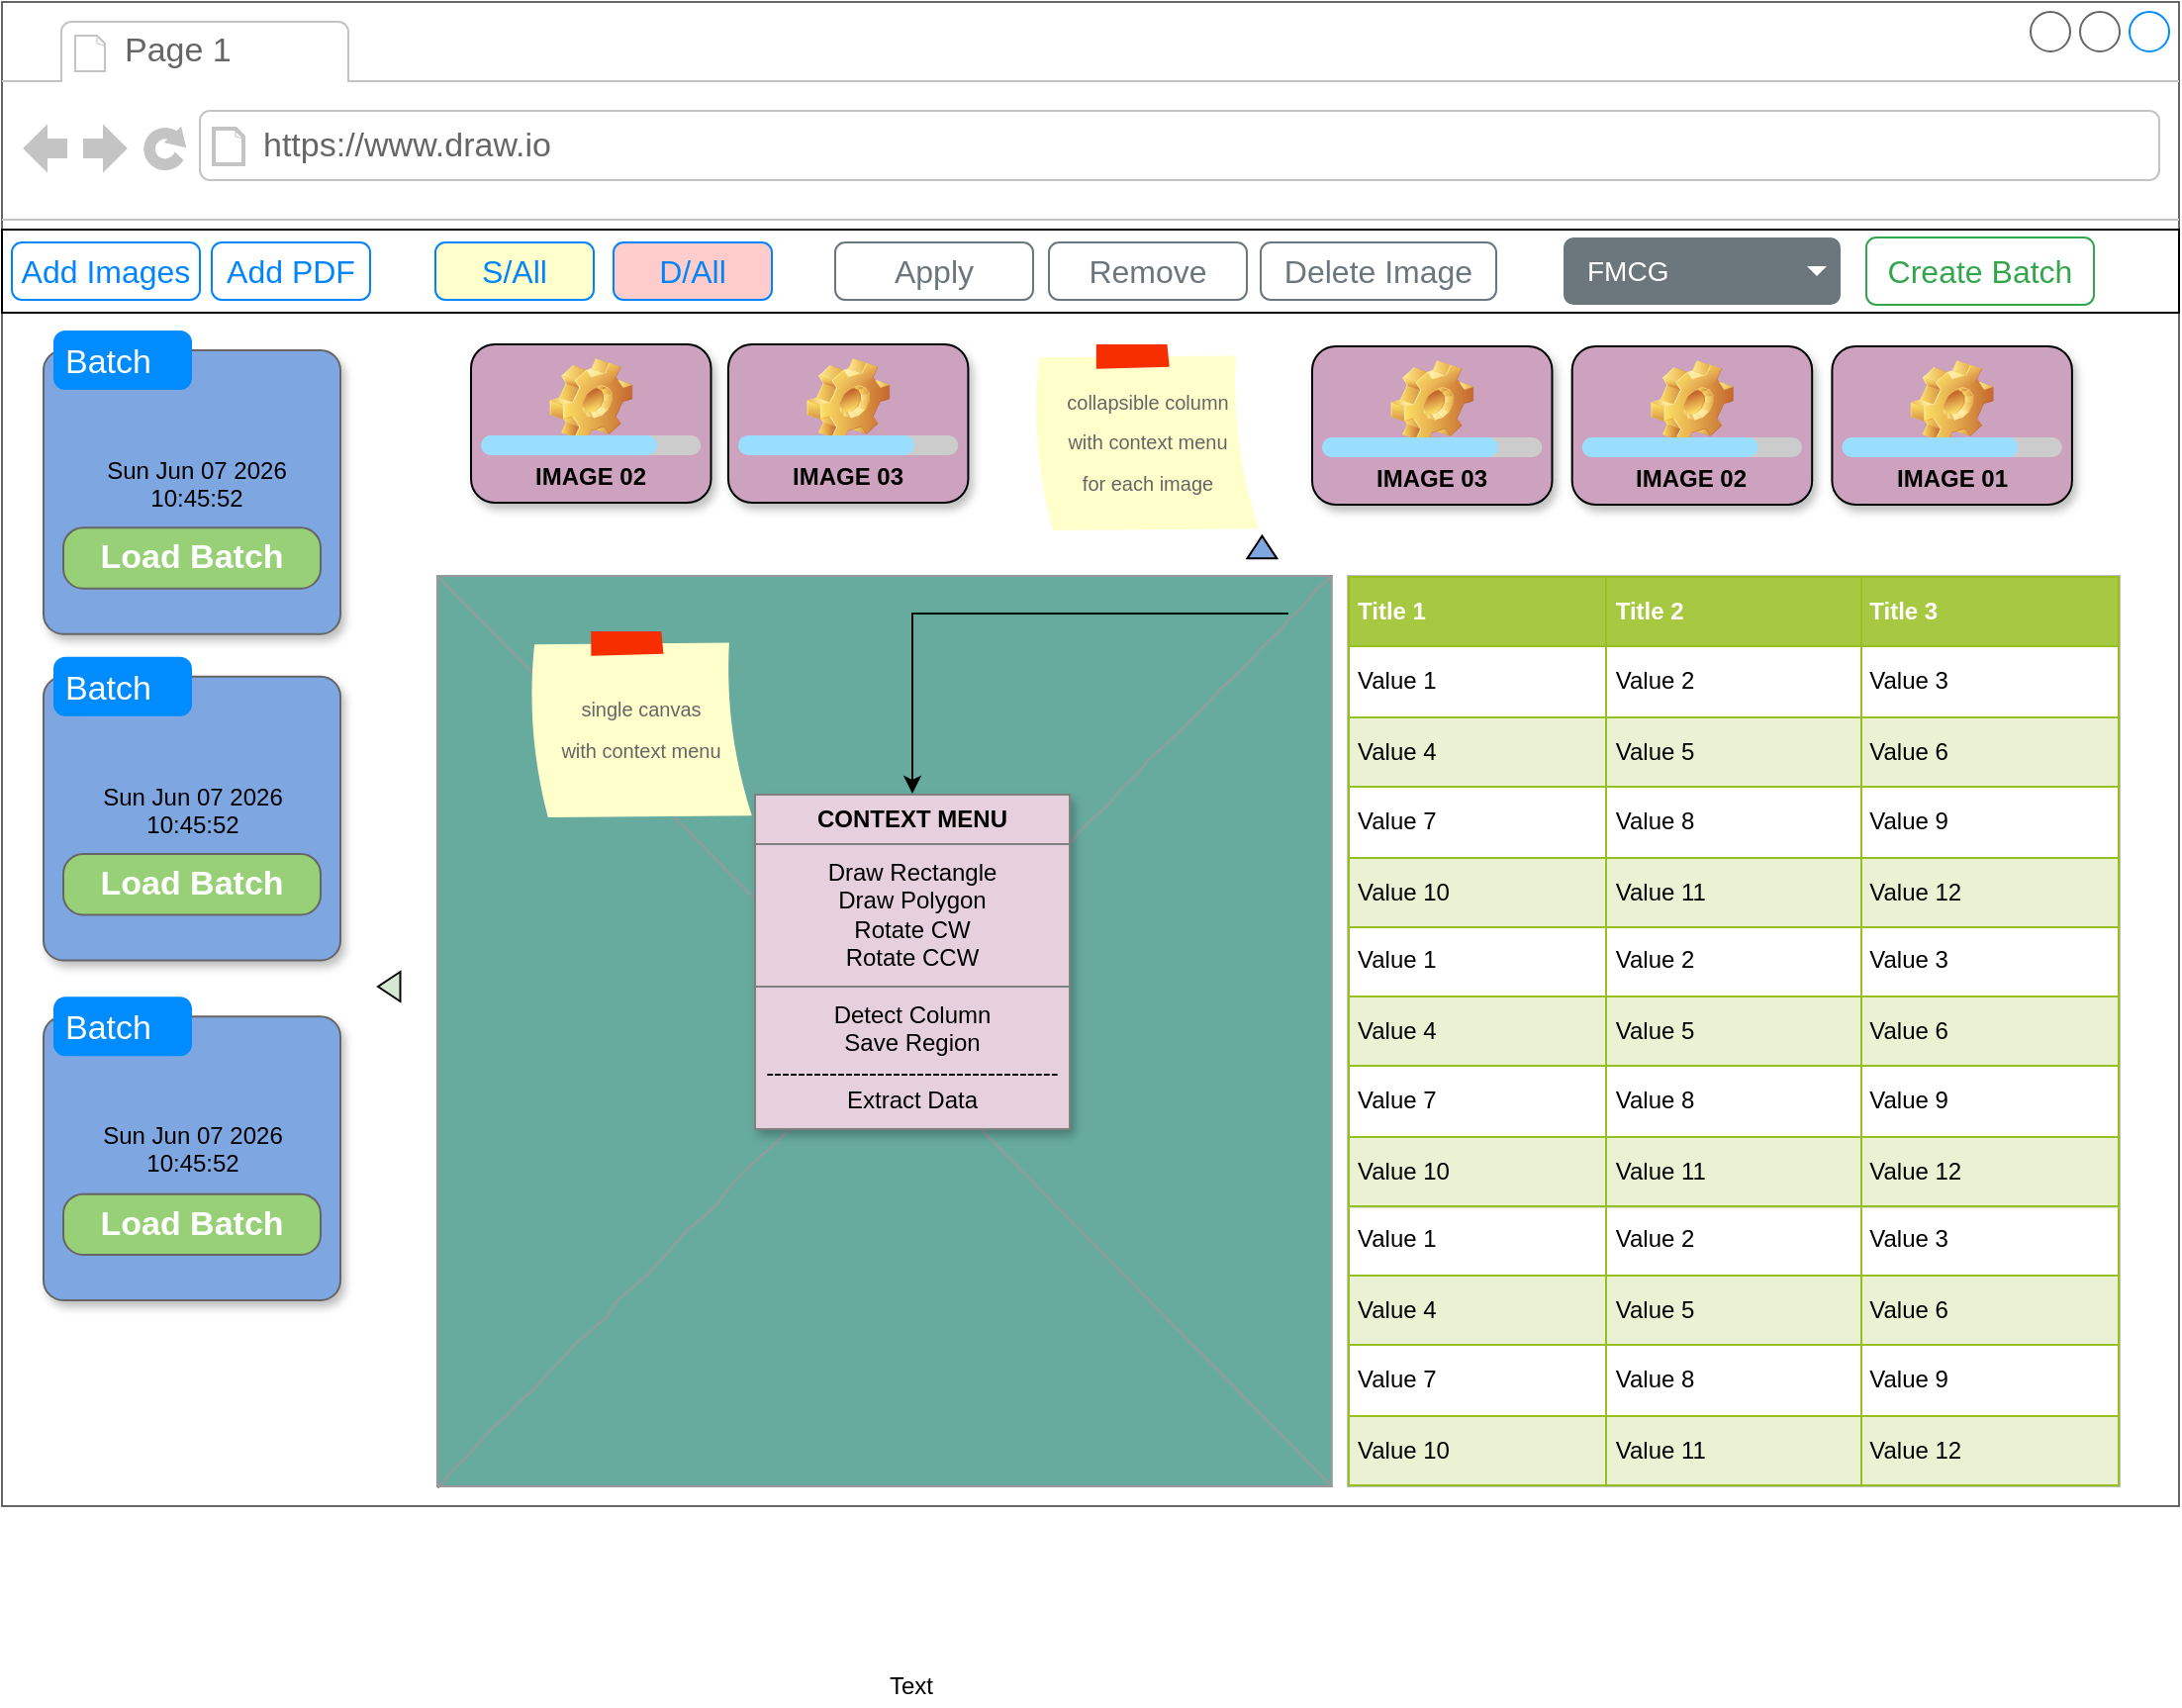 <mxfile version="13.3.4" type="github"><diagram id="sKMlEfHuDP_0KX-vgpeJ" name="Page-1"><mxGraphModel dx="1149" dy="657" grid="0" gridSize="10" guides="1" tooltips="1" connect="1" arrows="1" fold="1" page="1" pageScale="1" pageWidth="827" pageHeight="1169" math="0" shadow="0"><root><mxCell id="0"/><mxCell id="1" parent="0"/><mxCell id="oWsVtcQxri7pGWT-J-S9-1" value="" style="strokeWidth=1;shadow=0;dashed=0;align=center;html=1;shape=mxgraph.mockup.containers.browserWindow;rSize=0;strokeColor=#666666;strokeColor2=#008cff;strokeColor3=#c4c4c4;mainText=,;recursiveResize=0;fillColor=none;" vertex="1" parent="1"><mxGeometry width="1100" height="760" as="geometry"/></mxCell><mxCell id="oWsVtcQxri7pGWT-J-S9-2" value="Page 1" style="strokeWidth=1;shadow=0;dashed=0;align=center;html=1;shape=mxgraph.mockup.containers.anchor;fontSize=17;fontColor=#666666;align=left;" vertex="1" parent="oWsVtcQxri7pGWT-J-S9-1"><mxGeometry x="60" y="12" width="110" height="26" as="geometry"/></mxCell><mxCell id="oWsVtcQxri7pGWT-J-S9-3" value="https://www.draw.io" style="strokeWidth=1;shadow=0;dashed=0;align=center;html=1;shape=mxgraph.mockup.containers.anchor;rSize=0;fontSize=17;fontColor=#666666;align=left;" vertex="1" parent="oWsVtcQxri7pGWT-J-S9-1"><mxGeometry x="130" y="60" width="250" height="26" as="geometry"/></mxCell><mxCell id="oWsVtcQxri7pGWT-J-S9-13" value="" style="triangle;whiteSpace=wrap;html=1;rotation=-180;fillColor=#D5E8D4;" vertex="1" parent="oWsVtcQxri7pGWT-J-S9-1"><mxGeometry x="190" y="490" width="11.25" height="15" as="geometry"/></mxCell><mxCell id="oWsVtcQxri7pGWT-J-S9-8" value="" style="triangle;whiteSpace=wrap;html=1;rotation=-90;fillColor=#7EA6E0;" vertex="1" parent="oWsVtcQxri7pGWT-J-S9-1"><mxGeometry x="631.003" y="268" width="11.367" height="15" as="geometry"/></mxCell><mxCell id="oWsVtcQxri7pGWT-J-S9-55" value="" style="rounded=0;whiteSpace=wrap;html=1;fillColor=#FFFFFF;" vertex="1" parent="oWsVtcQxri7pGWT-J-S9-1"><mxGeometry y="115" width="1100" height="42" as="geometry"/></mxCell><mxCell id="oWsVtcQxri7pGWT-J-S9-56" value="" style="group" vertex="1" connectable="0" parent="oWsVtcQxri7pGWT-J-S9-1"><mxGeometry x="237" y="173" width="808.947" height="95" as="geometry"/></mxCell><mxCell id="oWsVtcQxri7pGWT-J-S9-37" value="" style="group" vertex="1" connectable="0" parent="oWsVtcQxri7pGWT-J-S9-56"><mxGeometry width="121.248" height="80" as="geometry"/></mxCell><mxCell id="oWsVtcQxri7pGWT-J-S9-5" value="IMAGE 02" style="label;whiteSpace=wrap;html=1;align=center;verticalAlign=bottom;spacingLeft=0;spacingBottom=4;imageAlign=center;imageVerticalAlign=top;image=img/clipart/Gear_128x128.png;fillColor=#CDA2BE;shadow=1;" vertex="1" parent="oWsVtcQxri7pGWT-J-S9-37"><mxGeometry width="121.248" height="80" as="geometry"/></mxCell><mxCell id="oWsVtcQxri7pGWT-J-S9-10" value="" style="verticalLabelPosition=bottom;shadow=0;dashed=0;align=center;html=1;verticalAlign=top;strokeWidth=1;shape=mxgraph.mockup.misc.progressBar;fillColor=#cccccc;strokeColor=none;fillColor2=#99ddff;barPos=80;" vertex="1" parent="oWsVtcQxri7pGWT-J-S9-37"><mxGeometry x="5.052" y="41" width="111.144" height="20" as="geometry"/></mxCell><mxCell id="oWsVtcQxri7pGWT-J-S9-36" value="" style="group" vertex="1" connectable="0" parent="oWsVtcQxri7pGWT-J-S9-56"><mxGeometry x="129.958" width="121.248" height="80" as="geometry"/></mxCell><mxCell id="oWsVtcQxri7pGWT-J-S9-6" value="IMAGE 03" style="label;whiteSpace=wrap;html=1;align=center;verticalAlign=bottom;spacingLeft=0;spacingBottom=4;imageAlign=center;imageVerticalAlign=top;image=img/clipart/Gear_128x128.png;fillColor=#CDA2BE;shadow=1;" vertex="1" parent="oWsVtcQxri7pGWT-J-S9-36"><mxGeometry width="121.248" height="80" as="geometry"/></mxCell><mxCell id="oWsVtcQxri7pGWT-J-S9-11" value="" style="verticalLabelPosition=bottom;shadow=0;dashed=0;align=center;html=1;verticalAlign=top;strokeWidth=1;shape=mxgraph.mockup.misc.progressBar;fillColor=#cccccc;strokeColor=none;fillColor2=#99ddff;barPos=80;" vertex="1" parent="oWsVtcQxri7pGWT-J-S9-36"><mxGeometry x="5.052" y="41" width="111.144" height="20" as="geometry"/></mxCell><mxCell id="oWsVtcQxri7pGWT-J-S9-7" value="&lt;font style=&quot;font-size: 10px&quot;&gt;collapsible column&lt;br&gt;with context menu&lt;br&gt;for each image&lt;br&gt;&lt;/font&gt;" style="strokeWidth=1;shadow=0;dashed=0;align=center;html=1;shape=mxgraph.mockup.text.stickyNote2;fontColor=#666666;mainText=;fontSize=17;whiteSpace=wrap;fillColor=#ffffcc;strokeColor=#F62E00;gradientColor=none;" vertex="1" parent="oWsVtcQxri7pGWT-J-S9-56"><mxGeometry x="283.539" width="115.57" height="95" as="geometry"/></mxCell><mxCell id="oWsVtcQxri7pGWT-J-S9-39" value="" style="group" vertex="1" connectable="0" parent="oWsVtcQxri7pGWT-J-S9-56"><mxGeometry x="424.995" y="1" width="121.248" height="80" as="geometry"/></mxCell><mxCell id="oWsVtcQxri7pGWT-J-S9-40" value="IMAGE 03" style="label;whiteSpace=wrap;html=1;align=center;verticalAlign=bottom;spacingLeft=0;spacingBottom=4;imageAlign=center;imageVerticalAlign=top;image=img/clipart/Gear_128x128.png;fillColor=#CDA2BE;shadow=1;" vertex="1" parent="oWsVtcQxri7pGWT-J-S9-39"><mxGeometry width="121.248" height="80" as="geometry"/></mxCell><mxCell id="oWsVtcQxri7pGWT-J-S9-41" value="" style="verticalLabelPosition=bottom;shadow=0;dashed=0;align=center;html=1;verticalAlign=top;strokeWidth=1;shape=mxgraph.mockup.misc.progressBar;fillColor=#cccccc;strokeColor=none;fillColor2=#99ddff;barPos=80;" vertex="1" parent="oWsVtcQxri7pGWT-J-S9-39"><mxGeometry x="5.052" y="41" width="111.144" height="20" as="geometry"/></mxCell><mxCell id="oWsVtcQxri7pGWT-J-S9-42" value="" style="group" vertex="1" connectable="0" parent="oWsVtcQxri7pGWT-J-S9-56"><mxGeometry x="556.347" y="1" width="121.248" height="80" as="geometry"/></mxCell><mxCell id="oWsVtcQxri7pGWT-J-S9-43" value="IMAGE 02" style="label;whiteSpace=wrap;html=1;align=center;verticalAlign=bottom;spacingLeft=0;spacingBottom=4;imageAlign=center;imageVerticalAlign=top;image=img/clipart/Gear_128x128.png;fillColor=#CDA2BE;shadow=1;" vertex="1" parent="oWsVtcQxri7pGWT-J-S9-42"><mxGeometry width="121.248" height="80" as="geometry"/></mxCell><mxCell id="oWsVtcQxri7pGWT-J-S9-44" value="" style="verticalLabelPosition=bottom;shadow=0;dashed=0;align=center;html=1;verticalAlign=top;strokeWidth=1;shape=mxgraph.mockup.misc.progressBar;fillColor=#cccccc;strokeColor=none;fillColor2=#99ddff;barPos=80;" vertex="1" parent="oWsVtcQxri7pGWT-J-S9-42"><mxGeometry x="5.052" y="41" width="111.144" height="20" as="geometry"/></mxCell><mxCell id="oWsVtcQxri7pGWT-J-S9-45" value="" style="group" vertex="1" connectable="0" parent="oWsVtcQxri7pGWT-J-S9-56"><mxGeometry x="687.699" y="1" width="121.248" height="80" as="geometry"/></mxCell><mxCell id="oWsVtcQxri7pGWT-J-S9-46" value="IMAGE 01" style="label;whiteSpace=wrap;html=1;align=center;verticalAlign=bottom;spacingLeft=0;spacingBottom=4;imageAlign=center;imageVerticalAlign=top;image=img/clipart/Gear_128x128.png;fillColor=#CDA2BE;shadow=1;" vertex="1" parent="oWsVtcQxri7pGWT-J-S9-45"><mxGeometry width="121.248" height="80" as="geometry"/></mxCell><mxCell id="oWsVtcQxri7pGWT-J-S9-47" value="" style="verticalLabelPosition=bottom;shadow=0;dashed=0;align=center;html=1;verticalAlign=top;strokeWidth=1;shape=mxgraph.mockup.misc.progressBar;fillColor=#cccccc;strokeColor=none;fillColor2=#99ddff;barPos=80;" vertex="1" parent="oWsVtcQxri7pGWT-J-S9-45"><mxGeometry x="5.052" y="41" width="111.144" height="20" as="geometry"/></mxCell><mxCell id="oWsVtcQxri7pGWT-J-S9-57" value="Add Images" style="html=1;shadow=0;dashed=0;shape=mxgraph.bootstrap.rrect;rSize=5;strokeColor=#0085FC;strokeWidth=1;fillColor=none;fontColor=#0085FC;whiteSpace=wrap;align=center;verticalAlign=middle;spacingLeft=0;fontStyle=0;fontSize=16;spacing=5;" vertex="1" parent="oWsVtcQxri7pGWT-J-S9-1"><mxGeometry x="5" y="121.5" width="95" height="29" as="geometry"/></mxCell><mxCell id="oWsVtcQxri7pGWT-J-S9-58" value="Add PDF" style="html=1;shadow=0;dashed=0;shape=mxgraph.bootstrap.rrect;rSize=5;strokeColor=#0085FC;strokeWidth=1;fillColor=none;fontColor=#0085FC;whiteSpace=wrap;align=center;verticalAlign=middle;spacingLeft=0;fontStyle=0;fontSize=16;spacing=5;" vertex="1" parent="oWsVtcQxri7pGWT-J-S9-1"><mxGeometry x="106" y="121.5" width="80" height="29" as="geometry"/></mxCell><mxCell id="oWsVtcQxri7pGWT-J-S9-59" value="S/All" style="html=1;shadow=0;dashed=0;shape=mxgraph.bootstrap.rrect;rSize=5;strokeColor=#0085FC;strokeWidth=1;fillColor=#FFFFCC;fontColor=#0085FC;whiteSpace=wrap;align=center;verticalAlign=middle;spacingLeft=0;fontStyle=0;fontSize=16;spacing=5;" vertex="1" parent="oWsVtcQxri7pGWT-J-S9-1"><mxGeometry x="219" y="121.5" width="80" height="29" as="geometry"/></mxCell><mxCell id="oWsVtcQxri7pGWT-J-S9-61" value="Create Batch" style="html=1;shadow=0;dashed=0;shape=mxgraph.bootstrap.rrect;rSize=5;strokeColor=#33A64C;strokeWidth=1;fillColor=none;fontColor=#33A64C;whiteSpace=wrap;align=center;verticalAlign=middle;spacingLeft=0;fontStyle=0;fontSize=16;spacing=5;" vertex="1" parent="oWsVtcQxri7pGWT-J-S9-1"><mxGeometry x="942" y="119" width="115" height="34" as="geometry"/></mxCell><mxCell id="oWsVtcQxri7pGWT-J-S9-62" value="D/All" style="html=1;shadow=0;dashed=0;shape=mxgraph.bootstrap.rrect;rSize=5;strokeColor=#0085FC;strokeWidth=1;fillColor=#FFCCCC;fontColor=#0085FC;whiteSpace=wrap;align=center;verticalAlign=middle;spacingLeft=0;fontStyle=0;fontSize=16;spacing=5;" vertex="1" parent="oWsVtcQxri7pGWT-J-S9-1"><mxGeometry x="309" y="121.5" width="80" height="29" as="geometry"/></mxCell><mxCell id="oWsVtcQxri7pGWT-J-S9-66" value="FMCG" style="html=1;shadow=0;dashed=0;shape=mxgraph.bootstrap.rrect;rSize=5;strokeColor=none;strokeWidth=1;fillColor=#6C767D;fontColor=#ffffff;whiteSpace=wrap;align=left;verticalAlign=middle;fontStyle=0;fontSize=14;spacingLeft=10;" vertex="1" parent="oWsVtcQxri7pGWT-J-S9-1"><mxGeometry x="789" y="119" width="140" height="34" as="geometry"/></mxCell><mxCell id="oWsVtcQxri7pGWT-J-S9-67" value="" style="shape=triangle;direction=south;fillColor=#ffffff;strokeColor=none;perimeter=none;" vertex="1" parent="oWsVtcQxri7pGWT-J-S9-66"><mxGeometry x="1" y="0.5" width="10" height="5" relative="1" as="geometry"><mxPoint x="-17" y="-2.5" as="offset"/></mxGeometry></mxCell><mxCell id="oWsVtcQxri7pGWT-J-S9-72" value="Apply" style="html=1;shadow=0;dashed=0;shape=mxgraph.bootstrap.rrect;rSize=5;strokeColor=#6C767D;strokeWidth=1;fillColor=none;fontColor=#6C767D;whiteSpace=wrap;align=center;verticalAlign=middle;spacingLeft=0;fontStyle=0;fontSize=16;spacing=5;" vertex="1" parent="oWsVtcQxri7pGWT-J-S9-1"><mxGeometry x="421" y="121.5" width="100" height="29" as="geometry"/></mxCell><mxCell id="oWsVtcQxri7pGWT-J-S9-73" value="Remove" style="html=1;shadow=0;dashed=0;shape=mxgraph.bootstrap.rrect;rSize=5;strokeColor=#6C767D;strokeWidth=1;fillColor=none;fontColor=#6C767D;whiteSpace=wrap;align=center;verticalAlign=middle;spacingLeft=0;fontStyle=0;fontSize=16;spacing=5;" vertex="1" parent="oWsVtcQxri7pGWT-J-S9-1"><mxGeometry x="529" y="121.5" width="100" height="29" as="geometry"/></mxCell><mxCell id="oWsVtcQxri7pGWT-J-S9-74" value="Delete Image" style="html=1;shadow=0;dashed=0;shape=mxgraph.bootstrap.rrect;rSize=5;strokeColor=#6C767D;strokeWidth=1;fillColor=none;fontColor=#6C767D;whiteSpace=wrap;align=center;verticalAlign=middle;spacingLeft=0;fontStyle=0;fontSize=16;spacing=5;" vertex="1" parent="oWsVtcQxri7pGWT-J-S9-1"><mxGeometry x="636" y="121.5" width="119" height="29" as="geometry"/></mxCell><mxCell id="oWsVtcQxri7pGWT-J-S9-12" value="" style="verticalLabelPosition=bottom;shadow=0;dashed=0;align=center;html=1;verticalAlign=top;strokeWidth=1;shape=mxgraph.mockup.graphics.simpleIcon;strokeColor=#999999;rounded=0;labelBackgroundColor=none;fontFamily=Verdana;fontSize=14;fontColor=#000000;comic=1;fillColor=#67AB9F;gradientColor=none;" vertex="1" parent="1"><mxGeometry x="220" y="290" width="451.89" height="460" as="geometry"/></mxCell><mxCell id="oWsVtcQxri7pGWT-J-S9-14" value="&lt;table border=&quot;1&quot; width=&quot;100%&quot; cellpadding=&quot;4&quot; style=&quot;width: 100% ; height: 100% ; border-collapse: collapse&quot;&gt;&lt;tbody&gt;&lt;tr&gt;&lt;th align=&quot;center&quot;&gt;&lt;b&gt;CONTEXT MENU&lt;/b&gt;&lt;/th&gt;&lt;/tr&gt;&lt;tr&gt;&lt;td align=&quot;center&quot;&gt;Draw Rectangle&lt;br&gt;Draw Polygon&lt;br&gt;Rotate CW&lt;br&gt;Rotate CCW&lt;/td&gt;&lt;/tr&gt;&lt;tr&gt;&lt;td align=&quot;center&quot;&gt;Detect Column&lt;br&gt;Save Region&lt;br&gt;-------------------------------------&lt;br&gt;Extract Data&lt;br&gt;&lt;/td&gt;&lt;/tr&gt;&lt;/tbody&gt;&lt;/table&gt;" style="text;html=1;strokeColor=none;fillColor=#E6D0DE;overflow=fill;shadow=1;" vertex="1" parent="1"><mxGeometry x="380" y="400" width="160" height="170" as="geometry"/></mxCell><mxCell id="oWsVtcQxri7pGWT-J-S9-15" value="Text" style="text;html=1;align=center;verticalAlign=middle;resizable=0;points=[];autosize=1;" vertex="1" parent="1"><mxGeometry x="439" y="841" width="40" height="20" as="geometry"/></mxCell><mxCell id="oWsVtcQxri7pGWT-J-S9-16" value="&lt;font style=&quot;font-size: 10px&quot;&gt;single canvas&lt;br&gt;with context menu&lt;br&gt;&lt;/font&gt;" style="strokeWidth=1;shadow=0;dashed=0;align=center;html=1;shape=mxgraph.mockup.text.stickyNote2;fontColor=#666666;mainText=;fontSize=17;whiteSpace=wrap;fillColor=#ffffcc;strokeColor=#F62E00;" vertex="1" parent="1"><mxGeometry x="265.62" y="318" width="114.38" height="95" as="geometry"/></mxCell><mxCell id="oWsVtcQxri7pGWT-J-S9-17" style="edgeStyle=orthogonalEdgeStyle;rounded=0;orthogonalLoop=1;jettySize=auto;html=1;" edge="1" parent="1" source="oWsVtcQxri7pGWT-J-S9-18" target="oWsVtcQxri7pGWT-J-S9-14"><mxGeometry relative="1" as="geometry"/></mxCell><mxCell id="oWsVtcQxri7pGWT-J-S9-18" value="" style="shape=image;html=1;verticalAlign=top;verticalLabelPosition=bottom;labelBackgroundColor=#ffffff;imageAspect=0;aspect=fixed;image=https://cdn4.iconfinder.com/data/icons/wirecons-free-vector-icons/32/menu-alt-128.png;shadow=1;fillColor=#E6D0DE;gradientColor=none;" vertex="1" parent="1"><mxGeometry x="650" y="300" width="18" height="18" as="geometry"/></mxCell><mxCell id="oWsVtcQxri7pGWT-J-S9-19" value="" style="group" vertex="1" connectable="0" parent="1"><mxGeometry x="21" y="166" width="150" height="490" as="geometry"/></mxCell><mxCell id="oWsVtcQxri7pGWT-J-S9-20" value="" style="shape=mxgraph.mockup.containers.marginRect;rectMarginTop=10;strokeColor=#666666;strokeWidth=1;dashed=0;rounded=1;arcSize=5;recursiveResize=0;shadow=1;fillColor=#7EA6E0;" vertex="1" parent="oWsVtcQxri7pGWT-J-S9-19"><mxGeometry width="150" height="153.365" as="geometry"/></mxCell><mxCell id="oWsVtcQxri7pGWT-J-S9-21" value="Batch" style="shape=rect;strokeColor=none;fillColor=#008cff;strokeWidth=1;dashed=0;rounded=1;arcSize=20;fontColor=#ffffff;fontSize=17;spacing=2;spacingTop=-2;align=left;autosize=1;spacingLeft=4;resizeWidth=0;resizeHeight=0;perimeter=none;" vertex="1" parent="oWsVtcQxri7pGWT-J-S9-20"><mxGeometry x="5" width="70" height="30" as="geometry"/></mxCell><mxCell id="oWsVtcQxri7pGWT-J-S9-22" value="Load Batch" style="strokeWidth=1;shadow=0;dashed=0;align=center;html=1;shape=mxgraph.mockup.buttons.button;strokeColor=#666666;fontColor=#ffffff;mainText=;buttonStyle=round;fontSize=17;fontStyle=1;fillColor=#97D077;whiteSpace=wrap;" vertex="1" parent="oWsVtcQxri7pGWT-J-S9-20"><mxGeometry x="10" y="99.687" width="130" height="30.673" as="geometry"/></mxCell><UserObject label="%date{ddd mmm dd yyyy HH:MM:ss}%" placeholders="1" id="oWsVtcQxri7pGWT-J-S9-23"><mxCell style="text;html=1;strokeColor=none;fillColor=none;align=center;verticalAlign=middle;whiteSpace=wrap;overflow=hidden;shadow=1;" vertex="1" parent="oWsVtcQxri7pGWT-J-S9-20"><mxGeometry x="10" y="60.962" width="135" height="31.44" as="geometry"/></mxCell></UserObject><mxCell id="oWsVtcQxri7pGWT-J-S9-24" value="" style="shape=mxgraph.mockup.containers.marginRect;rectMarginTop=10;strokeColor=#666666;strokeWidth=1;dashed=0;rounded=1;arcSize=5;recursiveResize=0;shadow=1;fillColor=#7EA6E0;" vertex="1" parent="oWsVtcQxri7pGWT-J-S9-19"><mxGeometry y="164.867" width="150" height="153.365" as="geometry"/></mxCell><mxCell id="oWsVtcQxri7pGWT-J-S9-25" value="Batch" style="shape=rect;strokeColor=none;fillColor=#008cff;strokeWidth=1;dashed=0;rounded=1;arcSize=20;fontColor=#ffffff;fontSize=17;spacing=2;spacingTop=-2;align=left;autosize=1;spacingLeft=4;resizeWidth=0;resizeHeight=0;perimeter=none;" vertex="1" parent="oWsVtcQxri7pGWT-J-S9-24"><mxGeometry x="5" width="70" height="30" as="geometry"/></mxCell><mxCell id="oWsVtcQxri7pGWT-J-S9-26" value="Load Batch" style="strokeWidth=1;shadow=0;dashed=0;align=center;html=1;shape=mxgraph.mockup.buttons.button;strokeColor=#666666;fontColor=#ffffff;mainText=;buttonStyle=round;fontSize=17;fontStyle=1;fillColor=#97D077;whiteSpace=wrap;" vertex="1" parent="oWsVtcQxri7pGWT-J-S9-24"><mxGeometry x="10" y="99.687" width="130" height="30.673" as="geometry"/></mxCell><UserObject label="%date{ddd mmm dd yyyy HH:MM:ss}%" placeholders="1" id="oWsVtcQxri7pGWT-J-S9-27"><mxCell style="text;html=1;strokeColor=none;fillColor=none;align=center;verticalAlign=middle;whiteSpace=wrap;overflow=hidden;shadow=1;" vertex="1" parent="oWsVtcQxri7pGWT-J-S9-24"><mxGeometry x="7.5" y="60.962" width="135" height="31.44" as="geometry"/></mxCell></UserObject><mxCell id="oWsVtcQxri7pGWT-J-S9-28" value="" style="shape=mxgraph.mockup.containers.marginRect;rectMarginTop=10;strokeColor=#666666;strokeWidth=1;dashed=0;rounded=1;arcSize=5;recursiveResize=0;shadow=1;fillColor=#7EA6E0;" vertex="1" parent="oWsVtcQxri7pGWT-J-S9-19"><mxGeometry y="336.635" width="150" height="153.365" as="geometry"/></mxCell><mxCell id="oWsVtcQxri7pGWT-J-S9-29" value="Batch" style="shape=rect;strokeColor=none;fillColor=#008cff;strokeWidth=1;dashed=0;rounded=1;arcSize=20;fontColor=#ffffff;fontSize=17;spacing=2;spacingTop=-2;align=left;autosize=1;spacingLeft=4;resizeWidth=0;resizeHeight=0;perimeter=none;" vertex="1" parent="oWsVtcQxri7pGWT-J-S9-28"><mxGeometry x="5" width="70" height="30" as="geometry"/></mxCell><mxCell id="oWsVtcQxri7pGWT-J-S9-30" value="Load Batch" style="strokeWidth=1;shadow=0;dashed=0;align=center;html=1;shape=mxgraph.mockup.buttons.button;strokeColor=#666666;fontColor=#ffffff;mainText=;buttonStyle=round;fontSize=17;fontStyle=1;fillColor=#97D077;whiteSpace=wrap;" vertex="1" parent="oWsVtcQxri7pGWT-J-S9-28"><mxGeometry x="10" y="99.687" width="130" height="30.673" as="geometry"/></mxCell><UserObject label="%date{ddd mmm dd yyyy HH:MM:ss}%" placeholders="1" id="oWsVtcQxri7pGWT-J-S9-31"><mxCell style="text;html=1;strokeColor=none;fillColor=none;align=center;verticalAlign=middle;whiteSpace=wrap;overflow=hidden;shadow=1;" vertex="1" parent="oWsVtcQxri7pGWT-J-S9-28"><mxGeometry x="7.5" y="60.962" width="135" height="31.44" as="geometry"/></mxCell></UserObject><mxCell id="oWsVtcQxri7pGWT-J-S9-32" value="" style="group" vertex="1" connectable="0" parent="1"><mxGeometry x="680" y="290" width="390" height="460" as="geometry"/></mxCell><mxCell id="oWsVtcQxri7pGWT-J-S9-33" value="&lt;table border=&quot;1&quot; width=&quot;100%&quot; height=&quot;100%&quot; cellpadding=&quot;4&quot; style=&quot;width:100%;height:100%;border-collapse:collapse;&quot;&gt;&lt;tr style=&quot;background-color:#A7C942;color:#ffffff;border:1px solid #98bf21;&quot;&gt;&lt;th align=&quot;left&quot;&gt;Title 1&lt;/th&gt;&lt;th align=&quot;left&quot;&gt;Title 2&lt;/th&gt;&lt;th align=&quot;left&quot;&gt;Title 3&lt;/th&gt;&lt;/tr&gt;&lt;tr style=&quot;border:1px solid #98bf21;&quot;&gt;&lt;td&gt;Value 1&lt;/td&gt;&lt;td&gt;Value 2&lt;/td&gt;&lt;td&gt;Value 3&lt;/td&gt;&lt;/tr&gt;&lt;tr style=&quot;background-color:#EAF2D3;border:1px solid #98bf21;&quot;&gt;&lt;td&gt;Value 4&lt;/td&gt;&lt;td&gt;Value 5&lt;/td&gt;&lt;td&gt;Value 6&lt;/td&gt;&lt;/tr&gt;&lt;tr style=&quot;border:1px solid #98bf21;&quot;&gt;&lt;td&gt;Value 7&lt;/td&gt;&lt;td&gt;Value 8&lt;/td&gt;&lt;td&gt;Value 9&lt;/td&gt;&lt;/tr&gt;&lt;tr style=&quot;background-color:#EAF2D3;border:1px solid #98bf21;&quot;&gt;&lt;td&gt;Value 10&lt;/td&gt;&lt;td&gt;Value 11&lt;/td&gt;&lt;td&gt;Value 12&lt;/td&gt;&lt;/tr&gt;&lt;/table&gt;" style="text;html=1;strokeColor=#c0c0c0;fillColor=#ffffff;overflow=fill;rounded=0;" vertex="1" parent="oWsVtcQxri7pGWT-J-S9-32"><mxGeometry y="282.456" width="390" height="177.544" as="geometry"/></mxCell><mxCell id="oWsVtcQxri7pGWT-J-S9-34" value="&lt;table border=&quot;1&quot; width=&quot;100%&quot; height=&quot;100%&quot; cellpadding=&quot;4&quot; style=&quot;width:100%;height:100%;border-collapse:collapse;&quot;&gt;&lt;tr style=&quot;background-color:#A7C942;color:#ffffff;border:1px solid #98bf21;&quot;&gt;&lt;th align=&quot;left&quot;&gt;Title 1&lt;/th&gt;&lt;th align=&quot;left&quot;&gt;Title 2&lt;/th&gt;&lt;th align=&quot;left&quot;&gt;Title 3&lt;/th&gt;&lt;/tr&gt;&lt;tr style=&quot;border:1px solid #98bf21;&quot;&gt;&lt;td&gt;Value 1&lt;/td&gt;&lt;td&gt;Value 2&lt;/td&gt;&lt;td&gt;Value 3&lt;/td&gt;&lt;/tr&gt;&lt;tr style=&quot;background-color:#EAF2D3;border:1px solid #98bf21;&quot;&gt;&lt;td&gt;Value 4&lt;/td&gt;&lt;td&gt;Value 5&lt;/td&gt;&lt;td&gt;Value 6&lt;/td&gt;&lt;/tr&gt;&lt;tr style=&quot;border:1px solid #98bf21;&quot;&gt;&lt;td&gt;Value 7&lt;/td&gt;&lt;td&gt;Value 8&lt;/td&gt;&lt;td&gt;Value 9&lt;/td&gt;&lt;/tr&gt;&lt;tr style=&quot;background-color:#EAF2D3;border:1px solid #98bf21;&quot;&gt;&lt;td&gt;Value 10&lt;/td&gt;&lt;td&gt;Value 11&lt;/td&gt;&lt;td&gt;Value 12&lt;/td&gt;&lt;/tr&gt;&lt;/table&gt;" style="text;html=1;strokeColor=#c0c0c0;fillColor=#ffffff;overflow=fill;rounded=0;" vertex="1" parent="oWsVtcQxri7pGWT-J-S9-32"><mxGeometry y="141.228" width="390" height="177.544" as="geometry"/></mxCell><mxCell id="oWsVtcQxri7pGWT-J-S9-35" value="&lt;table border=&quot;1&quot; width=&quot;100%&quot; height=&quot;100%&quot; cellpadding=&quot;4&quot; style=&quot;width:100%;height:100%;border-collapse:collapse;&quot;&gt;&lt;tr style=&quot;background-color:#A7C942;color:#ffffff;border:1px solid #98bf21;&quot;&gt;&lt;th align=&quot;left&quot;&gt;Title 1&lt;/th&gt;&lt;th align=&quot;left&quot;&gt;Title 2&lt;/th&gt;&lt;th align=&quot;left&quot;&gt;Title 3&lt;/th&gt;&lt;/tr&gt;&lt;tr style=&quot;border:1px solid #98bf21;&quot;&gt;&lt;td&gt;Value 1&lt;/td&gt;&lt;td&gt;Value 2&lt;/td&gt;&lt;td&gt;Value 3&lt;/td&gt;&lt;/tr&gt;&lt;tr style=&quot;background-color:#EAF2D3;border:1px solid #98bf21;&quot;&gt;&lt;td&gt;Value 4&lt;/td&gt;&lt;td&gt;Value 5&lt;/td&gt;&lt;td&gt;Value 6&lt;/td&gt;&lt;/tr&gt;&lt;tr style=&quot;border:1px solid #98bf21;&quot;&gt;&lt;td&gt;Value 7&lt;/td&gt;&lt;td&gt;Value 8&lt;/td&gt;&lt;td&gt;Value 9&lt;/td&gt;&lt;/tr&gt;&lt;tr style=&quot;background-color:#EAF2D3;border:1px solid #98bf21;&quot;&gt;&lt;td&gt;Value 10&lt;/td&gt;&lt;td&gt;Value 11&lt;/td&gt;&lt;td&gt;Value 12&lt;/td&gt;&lt;/tr&gt;&lt;/table&gt;" style="text;html=1;strokeColor=#c0c0c0;fillColor=#ffffff;overflow=fill;rounded=0;" vertex="1" parent="oWsVtcQxri7pGWT-J-S9-32"><mxGeometry width="390" height="177.544" as="geometry"/></mxCell></root></mxGraphModel></diagram></mxfile>